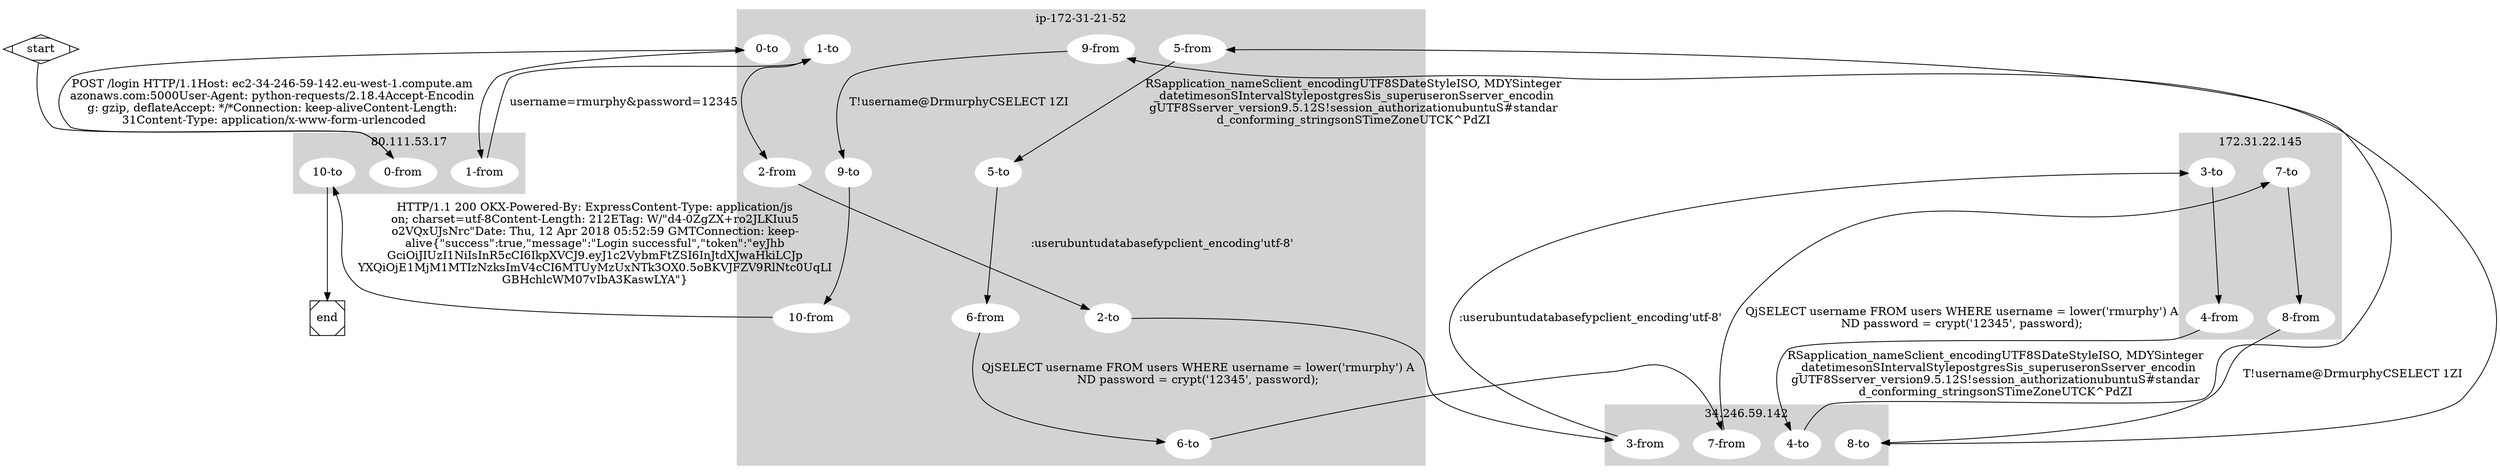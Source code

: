 digraph G {
	subgraph "cluster-80.111.53.17" {
		node [color=white style=filled]
		style=filled
		color=lightgrey
		"0-from"
		"1-from"
		"10-to"
		label="80.111.53.17"
	}
	subgraph "cluster-ip-172-31-21-52" {
		node [color=white style=filled]
		style=filled
		color=lightgrey
		"2-from"
		"2-to"
		"5-from"
		"5-to"
		"6-from"
		"6-to"
		"9-from"
		"9-to"
		"0-to"
		"1-to"
		"10-from"
		label="ip-172-31-21-52"
	}
	subgraph "cluster-34.246.59.142" {
		node [color=white style=filled]
		style=filled
		color=lightgrey
		"3-from"
		"4-to"
		"7-from"
		"8-to"
		label="34.246.59.142"
	}
	subgraph "cluster-172.31.22.145" {
		node [color=white style=filled]
		style=filled
		color=lightgrey
		"3-to"
		"4-from"
		"7-to"
		"8-from"
		label="172.31.22.145"
	}
	"0-from" -> "0-to" [label="POST /login HTTP/1.1Host: ec2-34-246-59-142.eu-west-1.compute.am
azonaws.com:5000User-Agent: python-requests/2.18.4Accept-Encodin
g: gzip, deflateAccept: */*Connection: keep-aliveContent-Length:
 31Content-Type: application/x-www-form-urlencoded"]
	"1-from" -> "1-to" [label="username=rmurphy&password=12345"]
	"0-to" -> "1-from"
	"2-from" -> "2-to" [label=":userubuntudatabasefypclient_encoding'utf-8'"]
	"1-to" -> "2-from"
	"3-from" -> "3-to" [label=":userubuntudatabasefypclient_encoding'utf-8'"]
	"2-to" -> "3-from"
	"4-from" -> "4-to" [label="RSapplication_nameSclient_encodingUTF8SDateStyleISO, MDYSinteger
_datetimesonSIntervalStylepostgresSis_superuseronSserver_encodin
gUTF8Sserver_version9.5.12S!session_authorizationubuntuS#standar
d_conforming_stringsonSTimeZoneUTCK^PdZI"]
	"3-to" -> "4-from"
	"5-from" -> "5-to" [label="RSapplication_nameSclient_encodingUTF8SDateStyleISO, MDYSinteger
_datetimesonSIntervalStylepostgresSis_superuseronSserver_encodin
gUTF8Sserver_version9.5.12S!session_authorizationubuntuS#standar
d_conforming_stringsonSTimeZoneUTCK^PdZI"]
	"4-to" -> "5-from"
	"6-from" -> "6-to" [label="QjSELECT username FROM users WHERE username = lower('rmurphy') A
ND password = crypt('12345', password);"]
	"5-to" -> "6-from"
	"7-from" -> "7-to" [label="QjSELECT username FROM users WHERE username = lower('rmurphy') A
ND password = crypt('12345', password);"]
	"6-to" -> "7-from"
	"8-from" -> "8-to" [label="T!username@DrmurphyCSELECT 1ZI"]
	"7-to" -> "8-from"
	"9-from" -> "9-to" [label="T!username@DrmurphyCSELECT 1ZI"]
	"8-to" -> "9-from"
	"10-from" -> "10-to" [label="HTTP/1.1 200 OKX-Powered-By: ExpressContent-Type: application/js
on; charset=utf-8Content-Length: 212ETag: W/\"d4-0ZgZX+ro2JLKIuu5
o2VQxUJsNrc\"Date: Thu, 12 Apr 2018 05:52:59 GMTConnection: keep-
alive{\"success\":true,\"message\":\"Login successful\",\"token\":\"eyJhb
GciOiJIUzI1NiIsInR5cCI6IkpXVCJ9.eyJ1c2VybmFtZSI6InJtdXJwaHkiLCJp
YXQiOjE1MjM1MTIzNzksImV4cCI6MTUyMzUxNTk3OX0.5oBKVJFZV9RlNtc0UqLI
GBHchlcWM07vIbA3KaswLYA\"}"]
	"9-to" -> "10-from"
	start -> "0-from"
	"10-to" -> end
	start [shape=Mdiamond]
	end [shape=Msquare]
}
